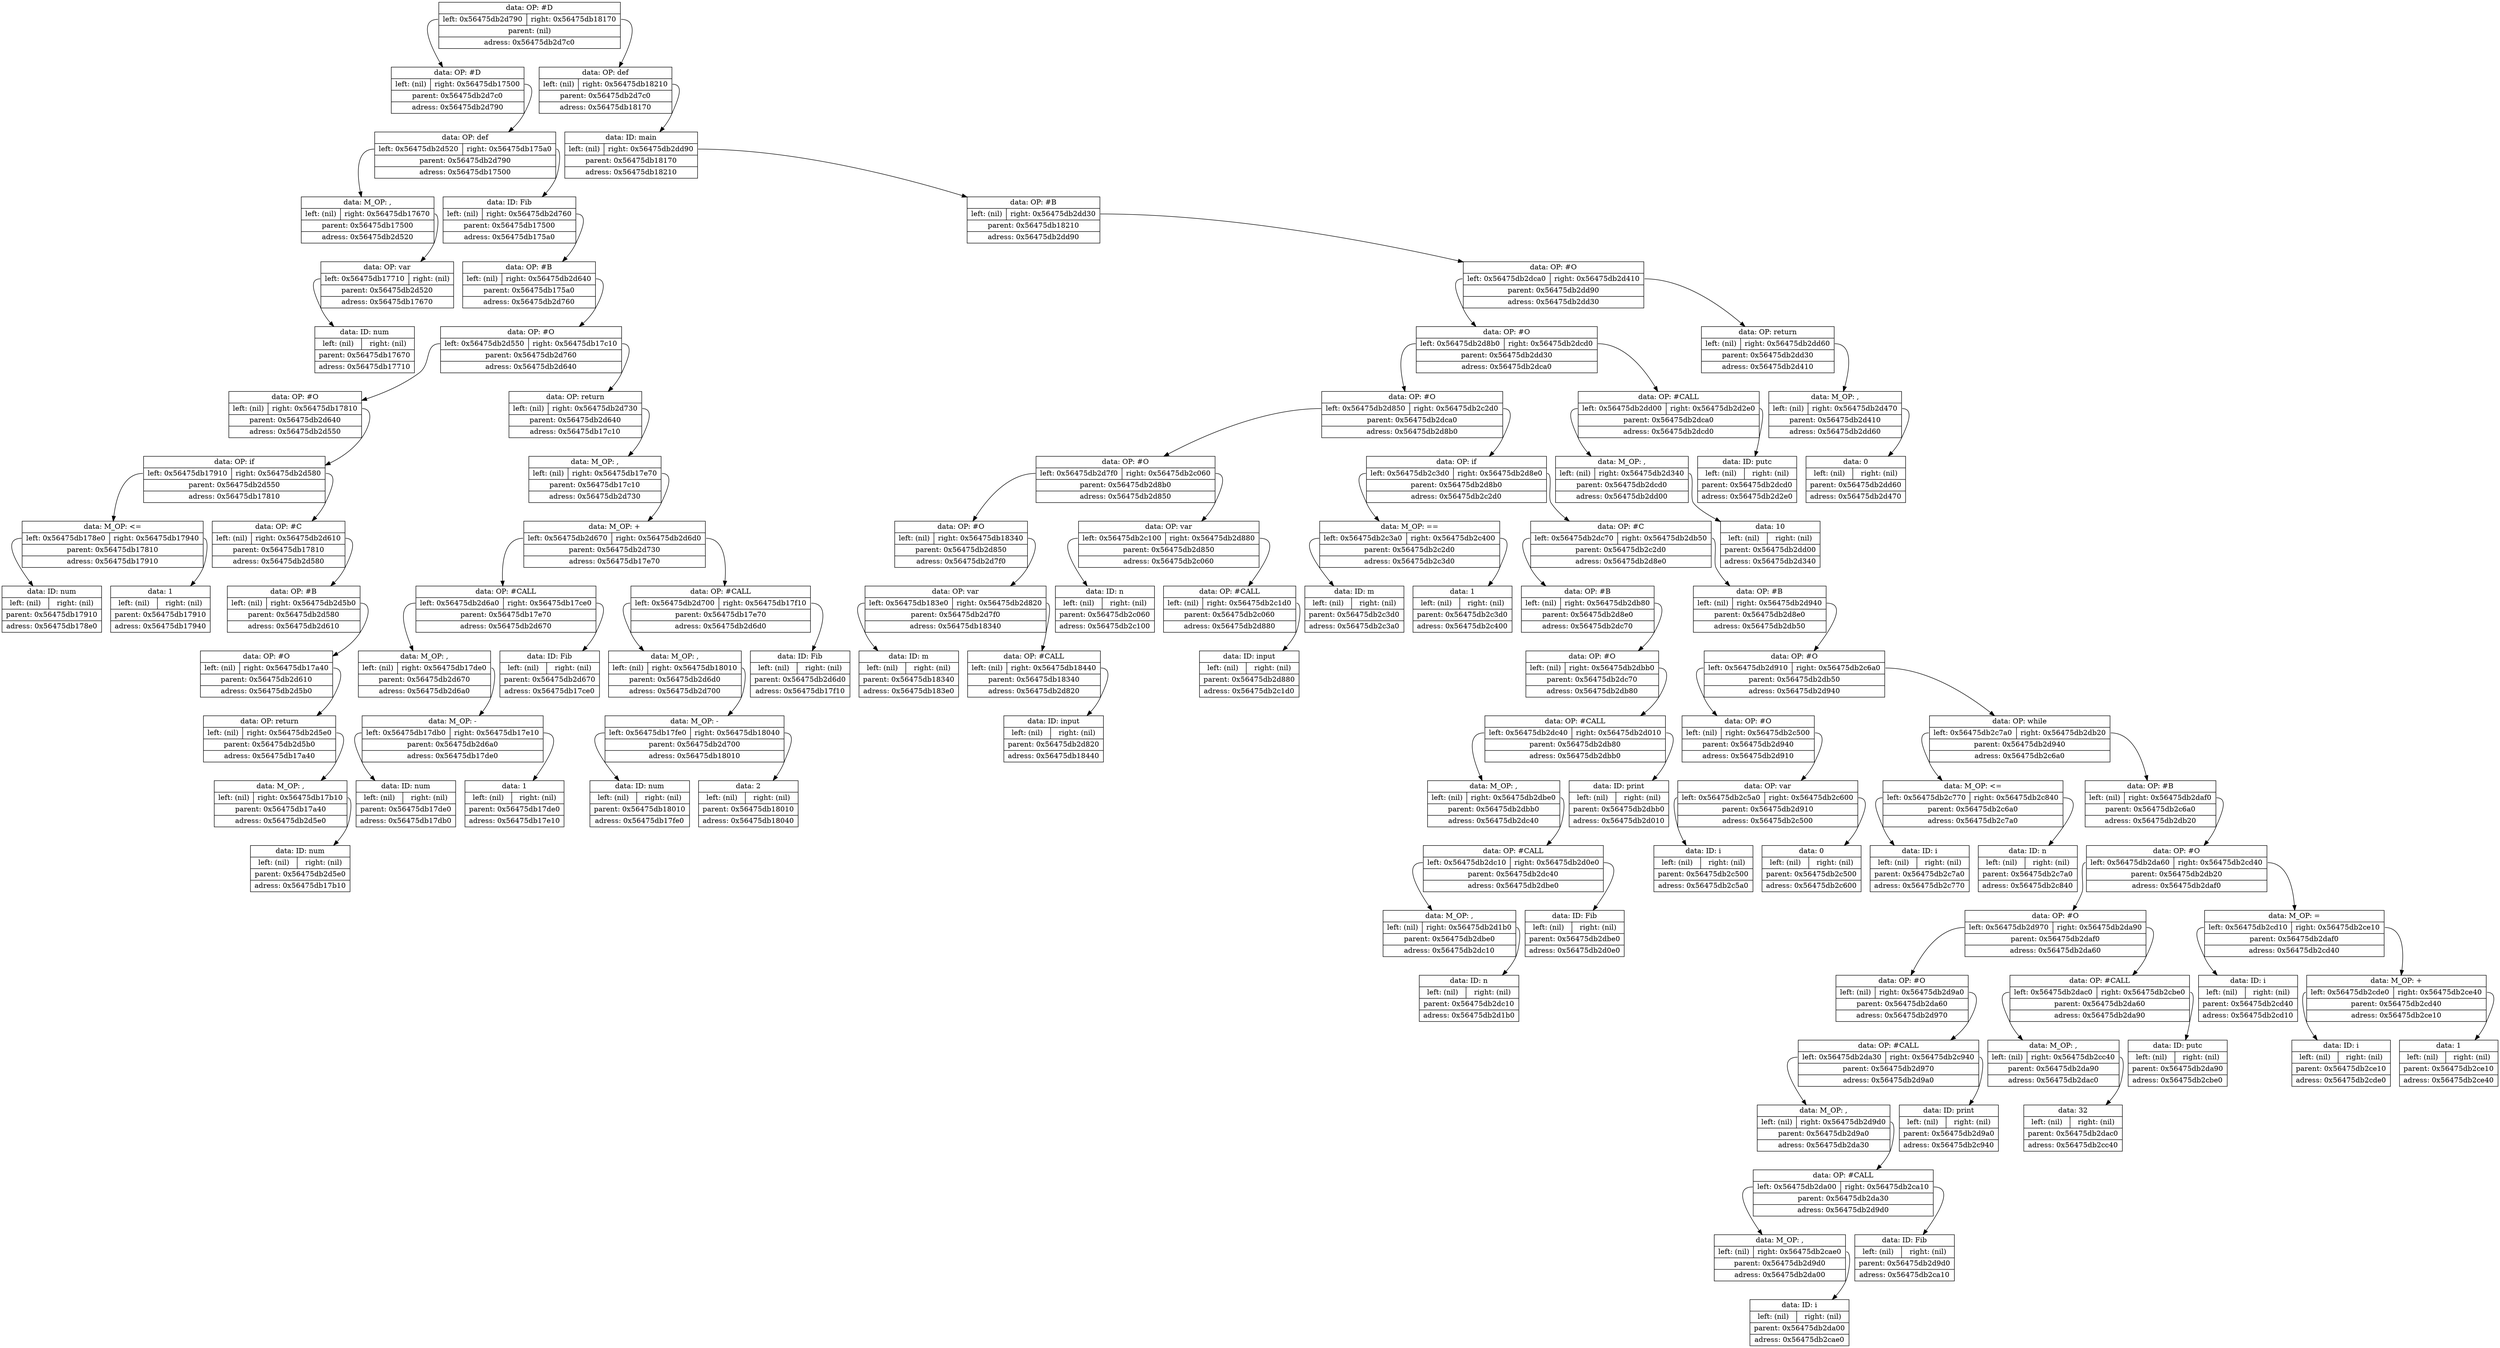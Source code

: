 digraph dump
{
	node0x56475db2d7c0 [shape = "record", label = "{<f1>data: OP: #D|{<f2>left: 0x56475db2d790|<f3>right: 0x56475db18170}|<f4>parent: (nil)|<f5>adress: 0x56475db2d7c0}"];
	node0x56475db2d790 [shape = "record", label = "{<f1>data: OP: #D|{<f2>left: (nil)|<f3>right: 0x56475db17500}|<f4>parent: 0x56475db2d7c0|<f5>adress: 0x56475db2d790}"];
	node0x56475db17500 [shape = "record", label = "{<f1>data: OP: def|{<f2>left: 0x56475db2d520|<f3>right: 0x56475db175a0}|<f4>parent: 0x56475db2d790|<f5>adress: 0x56475db17500}"];
	node0x56475db2d520 [shape = "record", label = "{<f1>data: M_OP: ,|{<f2>left: (nil)|<f3>right: 0x56475db17670}|<f4>parent: 0x56475db17500|<f5>adress: 0x56475db2d520}"];
	node0x56475db17670 [shape = "record", label = "{<f1>data: OP: var|{<f2>left: 0x56475db17710|<f3>right: (nil)}|<f4>parent: 0x56475db2d520|<f5>adress: 0x56475db17670}"];
	node0x56475db17710 [shape = "record", label = "{<f1>data: ID: num|{<f2>left: (nil)|<f3>right: (nil)}|<f4>parent: 0x56475db17670|<f5>adress: 0x56475db17710}"];
	node0x56475db17670:f2 -> node0x56475db17710
	node0x56475db2d520:f3 -> node0x56475db17670
	node0x56475db17500:f2 -> node0x56475db2d520
	node0x56475db175a0 [shape = "record", label = "{<f1>data: ID: Fib|{<f2>left: (nil)|<f3>right: 0x56475db2d760}|<f4>parent: 0x56475db17500|<f5>adress: 0x56475db175a0}"];
	node0x56475db2d760 [shape = "record", label = "{<f1>data: OP: #B|{<f2>left: (nil)|<f3>right: 0x56475db2d640}|<f4>parent: 0x56475db175a0|<f5>adress: 0x56475db2d760}"];
	node0x56475db2d640 [shape = "record", label = "{<f1>data: OP: #O|{<f2>left: 0x56475db2d550|<f3>right: 0x56475db17c10}|<f4>parent: 0x56475db2d760|<f5>adress: 0x56475db2d640}"];
	node0x56475db2d550 [shape = "record", label = "{<f1>data: OP: #O|{<f2>left: (nil)|<f3>right: 0x56475db17810}|<f4>parent: 0x56475db2d640|<f5>adress: 0x56475db2d550}"];
	node0x56475db17810 [shape = "record", label = "{<f1>data: OP: if|{<f2>left: 0x56475db17910|<f3>right: 0x56475db2d580}|<f4>parent: 0x56475db2d550|<f5>adress: 0x56475db17810}"];
	node0x56475db17910 [shape = "record", label = "{<f1>data: M_OP: \<=|{<f2>left: 0x56475db178e0|<f3>right: 0x56475db17940}|<f4>parent: 0x56475db17810|<f5>adress: 0x56475db17910}"];
	node0x56475db178e0 [shape = "record", label = "{<f1>data: ID: num|{<f2>left: (nil)|<f3>right: (nil)}|<f4>parent: 0x56475db17910|<f5>adress: 0x56475db178e0}"];
	node0x56475db17910:f2 -> node0x56475db178e0
	node0x56475db17940 [shape = "record", label = "{<f1>data: 1|{<f2>left: (nil)|<f3>right: (nil)}|<f4>parent: 0x56475db17910|<f5>adress: 0x56475db17940}"];
	node0x56475db17910:f3 -> node0x56475db17940
	node0x56475db17810:f2 -> node0x56475db17910
	node0x56475db2d580 [shape = "record", label = "{<f1>data: OP: #C|{<f2>left: (nil)|<f3>right: 0x56475db2d610}|<f4>parent: 0x56475db17810|<f5>adress: 0x56475db2d580}"];
	node0x56475db2d610 [shape = "record", label = "{<f1>data: OP: #B|{<f2>left: (nil)|<f3>right: 0x56475db2d5b0}|<f4>parent: 0x56475db2d580|<f5>adress: 0x56475db2d610}"];
	node0x56475db2d5b0 [shape = "record", label = "{<f1>data: OP: #O|{<f2>left: (nil)|<f3>right: 0x56475db17a40}|<f4>parent: 0x56475db2d610|<f5>adress: 0x56475db2d5b0}"];
	node0x56475db17a40 [shape = "record", label = "{<f1>data: OP: return|{<f2>left: (nil)|<f3>right: 0x56475db2d5e0}|<f4>parent: 0x56475db2d5b0|<f5>adress: 0x56475db17a40}"];
	node0x56475db2d5e0 [shape = "record", label = "{<f1>data: M_OP: ,|{<f2>left: (nil)|<f3>right: 0x56475db17b10}|<f4>parent: 0x56475db17a40|<f5>adress: 0x56475db2d5e0}"];
	node0x56475db17b10 [shape = "record", label = "{<f1>data: ID: num|{<f2>left: (nil)|<f3>right: (nil)}|<f4>parent: 0x56475db2d5e0|<f5>adress: 0x56475db17b10}"];
	node0x56475db2d5e0:f3 -> node0x56475db17b10
	node0x56475db17a40:f3 -> node0x56475db2d5e0
	node0x56475db2d5b0:f3 -> node0x56475db17a40
	node0x56475db2d610:f3 -> node0x56475db2d5b0
	node0x56475db2d580:f3 -> node0x56475db2d610
	node0x56475db17810:f3 -> node0x56475db2d580
	node0x56475db2d550:f3 -> node0x56475db17810
	node0x56475db2d640:f2 -> node0x56475db2d550
	node0x56475db17c10 [shape = "record", label = "{<f1>data: OP: return|{<f2>left: (nil)|<f3>right: 0x56475db2d730}|<f4>parent: 0x56475db2d640|<f5>adress: 0x56475db17c10}"];
	node0x56475db2d730 [shape = "record", label = "{<f1>data: M_OP: ,|{<f2>left: (nil)|<f3>right: 0x56475db17e70}|<f4>parent: 0x56475db17c10|<f5>adress: 0x56475db2d730}"];
	node0x56475db17e70 [shape = "record", label = "{<f1>data: M_OP: +|{<f2>left: 0x56475db2d670|<f3>right: 0x56475db2d6d0}|<f4>parent: 0x56475db2d730|<f5>adress: 0x56475db17e70}"];
	node0x56475db2d670 [shape = "record", label = "{<f1>data: OP: #CALL|{<f2>left: 0x56475db2d6a0|<f3>right: 0x56475db17ce0}|<f4>parent: 0x56475db17e70|<f5>adress: 0x56475db2d670}"];
	node0x56475db2d6a0 [shape = "record", label = "{<f1>data: M_OP: ,|{<f2>left: (nil)|<f3>right: 0x56475db17de0}|<f4>parent: 0x56475db2d670|<f5>adress: 0x56475db2d6a0}"];
	node0x56475db17de0 [shape = "record", label = "{<f1>data: M_OP: -|{<f2>left: 0x56475db17db0|<f3>right: 0x56475db17e10}|<f4>parent: 0x56475db2d6a0|<f5>adress: 0x56475db17de0}"];
	node0x56475db17db0 [shape = "record", label = "{<f1>data: ID: num|{<f2>left: (nil)|<f3>right: (nil)}|<f4>parent: 0x56475db17de0|<f5>adress: 0x56475db17db0}"];
	node0x56475db17de0:f2 -> node0x56475db17db0
	node0x56475db17e10 [shape = "record", label = "{<f1>data: 1|{<f2>left: (nil)|<f3>right: (nil)}|<f4>parent: 0x56475db17de0|<f5>adress: 0x56475db17e10}"];
	node0x56475db17de0:f3 -> node0x56475db17e10
	node0x56475db2d6a0:f3 -> node0x56475db17de0
	node0x56475db2d670:f2 -> node0x56475db2d6a0
	node0x56475db17ce0 [shape = "record", label = "{<f1>data: ID: Fib|{<f2>left: (nil)|<f3>right: (nil)}|<f4>parent: 0x56475db2d670|<f5>adress: 0x56475db17ce0}"];
	node0x56475db2d670:f3 -> node0x56475db17ce0
	node0x56475db17e70:f2 -> node0x56475db2d670
	node0x56475db2d6d0 [shape = "record", label = "{<f1>data: OP: #CALL|{<f2>left: 0x56475db2d700|<f3>right: 0x56475db17f10}|<f4>parent: 0x56475db17e70|<f5>adress: 0x56475db2d6d0}"];
	node0x56475db2d700 [shape = "record", label = "{<f1>data: M_OP: ,|{<f2>left: (nil)|<f3>right: 0x56475db18010}|<f4>parent: 0x56475db2d6d0|<f5>adress: 0x56475db2d700}"];
	node0x56475db18010 [shape = "record", label = "{<f1>data: M_OP: -|{<f2>left: 0x56475db17fe0|<f3>right: 0x56475db18040}|<f4>parent: 0x56475db2d700|<f5>adress: 0x56475db18010}"];
	node0x56475db17fe0 [shape = "record", label = "{<f1>data: ID: num|{<f2>left: (nil)|<f3>right: (nil)}|<f4>parent: 0x56475db18010|<f5>adress: 0x56475db17fe0}"];
	node0x56475db18010:f2 -> node0x56475db17fe0
	node0x56475db18040 [shape = "record", label = "{<f1>data: 2|{<f2>left: (nil)|<f3>right: (nil)}|<f4>parent: 0x56475db18010|<f5>adress: 0x56475db18040}"];
	node0x56475db18010:f3 -> node0x56475db18040
	node0x56475db2d700:f3 -> node0x56475db18010
	node0x56475db2d6d0:f2 -> node0x56475db2d700
	node0x56475db17f10 [shape = "record", label = "{<f1>data: ID: Fib|{<f2>left: (nil)|<f3>right: (nil)}|<f4>parent: 0x56475db2d6d0|<f5>adress: 0x56475db17f10}"];
	node0x56475db2d6d0:f3 -> node0x56475db17f10
	node0x56475db17e70:f3 -> node0x56475db2d6d0
	node0x56475db2d730:f3 -> node0x56475db17e70
	node0x56475db17c10:f3 -> node0x56475db2d730
	node0x56475db2d640:f3 -> node0x56475db17c10
	node0x56475db2d760:f3 -> node0x56475db2d640
	node0x56475db175a0:f3 -> node0x56475db2d760
	node0x56475db17500:f3 -> node0x56475db175a0
	node0x56475db2d790:f3 -> node0x56475db17500
	node0x56475db2d7c0:f2 -> node0x56475db2d790
	node0x56475db18170 [shape = "record", label = "{<f1>data: OP: def|{<f2>left: (nil)|<f3>right: 0x56475db18210}|<f4>parent: 0x56475db2d7c0|<f5>adress: 0x56475db18170}"];
	node0x56475db18210 [shape = "record", label = "{<f1>data: ID: main|{<f2>left: (nil)|<f3>right: 0x56475db2dd90}|<f4>parent: 0x56475db18170|<f5>adress: 0x56475db18210}"];
	node0x56475db2dd90 [shape = "record", label = "{<f1>data: OP: #B|{<f2>left: (nil)|<f3>right: 0x56475db2dd30}|<f4>parent: 0x56475db18210|<f5>adress: 0x56475db2dd90}"];
	node0x56475db2dd30 [shape = "record", label = "{<f1>data: OP: #O|{<f2>left: 0x56475db2dca0|<f3>right: 0x56475db2d410}|<f4>parent: 0x56475db2dd90|<f5>adress: 0x56475db2dd30}"];
	node0x56475db2dca0 [shape = "record", label = "{<f1>data: OP: #O|{<f2>left: 0x56475db2d8b0|<f3>right: 0x56475db2dcd0}|<f4>parent: 0x56475db2dd30|<f5>adress: 0x56475db2dca0}"];
	node0x56475db2d8b0 [shape = "record", label = "{<f1>data: OP: #O|{<f2>left: 0x56475db2d850|<f3>right: 0x56475db2c2d0}|<f4>parent: 0x56475db2dca0|<f5>adress: 0x56475db2d8b0}"];
	node0x56475db2d850 [shape = "record", label = "{<f1>data: OP: #O|{<f2>left: 0x56475db2d7f0|<f3>right: 0x56475db2c060}|<f4>parent: 0x56475db2d8b0|<f5>adress: 0x56475db2d850}"];
	node0x56475db2d7f0 [shape = "record", label = "{<f1>data: OP: #O|{<f2>left: (nil)|<f3>right: 0x56475db18340}|<f4>parent: 0x56475db2d850|<f5>adress: 0x56475db2d7f0}"];
	node0x56475db18340 [shape = "record", label = "{<f1>data: OP: var|{<f2>left: 0x56475db183e0|<f3>right: 0x56475db2d820}|<f4>parent: 0x56475db2d7f0|<f5>adress: 0x56475db18340}"];
	node0x56475db183e0 [shape = "record", label = "{<f1>data: ID: m|{<f2>left: (nil)|<f3>right: (nil)}|<f4>parent: 0x56475db18340|<f5>adress: 0x56475db183e0}"];
	node0x56475db18340:f2 -> node0x56475db183e0
	node0x56475db2d820 [shape = "record", label = "{<f1>data: OP: #CALL|{<f2>left: (nil)|<f3>right: 0x56475db18440}|<f4>parent: 0x56475db18340|<f5>adress: 0x56475db2d820}"];
	node0x56475db18440 [shape = "record", label = "{<f1>data: ID: input|{<f2>left: (nil)|<f3>right: (nil)}|<f4>parent: 0x56475db2d820|<f5>adress: 0x56475db18440}"];
	node0x56475db2d820:f3 -> node0x56475db18440
	node0x56475db18340:f3 -> node0x56475db2d820
	node0x56475db2d7f0:f3 -> node0x56475db18340
	node0x56475db2d850:f2 -> node0x56475db2d7f0
	node0x56475db2c060 [shape = "record", label = "{<f1>data: OP: var|{<f2>left: 0x56475db2c100|<f3>right: 0x56475db2d880}|<f4>parent: 0x56475db2d850|<f5>adress: 0x56475db2c060}"];
	node0x56475db2c100 [shape = "record", label = "{<f1>data: ID: n|{<f2>left: (nil)|<f3>right: (nil)}|<f4>parent: 0x56475db2c060|<f5>adress: 0x56475db2c100}"];
	node0x56475db2c060:f2 -> node0x56475db2c100
	node0x56475db2d880 [shape = "record", label = "{<f1>data: OP: #CALL|{<f2>left: (nil)|<f3>right: 0x56475db2c1d0}|<f4>parent: 0x56475db2c060|<f5>adress: 0x56475db2d880}"];
	node0x56475db2c1d0 [shape = "record", label = "{<f1>data: ID: input|{<f2>left: (nil)|<f3>right: (nil)}|<f4>parent: 0x56475db2d880|<f5>adress: 0x56475db2c1d0}"];
	node0x56475db2d880:f3 -> node0x56475db2c1d0
	node0x56475db2c060:f3 -> node0x56475db2d880
	node0x56475db2d850:f3 -> node0x56475db2c060
	node0x56475db2d8b0:f2 -> node0x56475db2d850
	node0x56475db2c2d0 [shape = "record", label = "{<f1>data: OP: if|{<f2>left: 0x56475db2c3d0|<f3>right: 0x56475db2d8e0}|<f4>parent: 0x56475db2d8b0|<f5>adress: 0x56475db2c2d0}"];
	node0x56475db2c3d0 [shape = "record", label = "{<f1>data: M_OP: ==|{<f2>left: 0x56475db2c3a0|<f3>right: 0x56475db2c400}|<f4>parent: 0x56475db2c2d0|<f5>adress: 0x56475db2c3d0}"];
	node0x56475db2c3a0 [shape = "record", label = "{<f1>data: ID: m|{<f2>left: (nil)|<f3>right: (nil)}|<f4>parent: 0x56475db2c3d0|<f5>adress: 0x56475db2c3a0}"];
	node0x56475db2c3d0:f2 -> node0x56475db2c3a0
	node0x56475db2c400 [shape = "record", label = "{<f1>data: 1|{<f2>left: (nil)|<f3>right: (nil)}|<f4>parent: 0x56475db2c3d0|<f5>adress: 0x56475db2c400}"];
	node0x56475db2c3d0:f3 -> node0x56475db2c400
	node0x56475db2c2d0:f2 -> node0x56475db2c3d0
	node0x56475db2d8e0 [shape = "record", label = "{<f1>data: OP: #C|{<f2>left: 0x56475db2dc70|<f3>right: 0x56475db2db50}|<f4>parent: 0x56475db2c2d0|<f5>adress: 0x56475db2d8e0}"];
	node0x56475db2dc70 [shape = "record", label = "{<f1>data: OP: #B|{<f2>left: (nil)|<f3>right: 0x56475db2db80}|<f4>parent: 0x56475db2d8e0|<f5>adress: 0x56475db2dc70}"];
	node0x56475db2db80 [shape = "record", label = "{<f1>data: OP: #O|{<f2>left: (nil)|<f3>right: 0x56475db2dbb0}|<f4>parent: 0x56475db2dc70|<f5>adress: 0x56475db2db80}"];
	node0x56475db2dbb0 [shape = "record", label = "{<f1>data: OP: #CALL|{<f2>left: 0x56475db2dc40|<f3>right: 0x56475db2d010}|<f4>parent: 0x56475db2db80|<f5>adress: 0x56475db2dbb0}"];
	node0x56475db2dc40 [shape = "record", label = "{<f1>data: M_OP: ,|{<f2>left: (nil)|<f3>right: 0x56475db2dbe0}|<f4>parent: 0x56475db2dbb0|<f5>adress: 0x56475db2dc40}"];
	node0x56475db2dbe0 [shape = "record", label = "{<f1>data: OP: #CALL|{<f2>left: 0x56475db2dc10|<f3>right: 0x56475db2d0e0}|<f4>parent: 0x56475db2dc40|<f5>adress: 0x56475db2dbe0}"];
	node0x56475db2dc10 [shape = "record", label = "{<f1>data: M_OP: ,|{<f2>left: (nil)|<f3>right: 0x56475db2d1b0}|<f4>parent: 0x56475db2dbe0|<f5>adress: 0x56475db2dc10}"];
	node0x56475db2d1b0 [shape = "record", label = "{<f1>data: ID: n|{<f2>left: (nil)|<f3>right: (nil)}|<f4>parent: 0x56475db2dc10|<f5>adress: 0x56475db2d1b0}"];
	node0x56475db2dc10:f3 -> node0x56475db2d1b0
	node0x56475db2dbe0:f2 -> node0x56475db2dc10
	node0x56475db2d0e0 [shape = "record", label = "{<f1>data: ID: Fib|{<f2>left: (nil)|<f3>right: (nil)}|<f4>parent: 0x56475db2dbe0|<f5>adress: 0x56475db2d0e0}"];
	node0x56475db2dbe0:f3 -> node0x56475db2d0e0
	node0x56475db2dc40:f3 -> node0x56475db2dbe0
	node0x56475db2dbb0:f2 -> node0x56475db2dc40
	node0x56475db2d010 [shape = "record", label = "{<f1>data: ID: print|{<f2>left: (nil)|<f3>right: (nil)}|<f4>parent: 0x56475db2dbb0|<f5>adress: 0x56475db2d010}"];
	node0x56475db2dbb0:f3 -> node0x56475db2d010
	node0x56475db2db80:f3 -> node0x56475db2dbb0
	node0x56475db2dc70:f3 -> node0x56475db2db80
	node0x56475db2d8e0:f2 -> node0x56475db2dc70
	node0x56475db2db50 [shape = "record", label = "{<f1>data: OP: #B|{<f2>left: (nil)|<f3>right: 0x56475db2d940}|<f4>parent: 0x56475db2d8e0|<f5>adress: 0x56475db2db50}"];
	node0x56475db2d940 [shape = "record", label = "{<f1>data: OP: #O|{<f2>left: 0x56475db2d910|<f3>right: 0x56475db2c6a0}|<f4>parent: 0x56475db2db50|<f5>adress: 0x56475db2d940}"];
	node0x56475db2d910 [shape = "record", label = "{<f1>data: OP: #O|{<f2>left: (nil)|<f3>right: 0x56475db2c500}|<f4>parent: 0x56475db2d940|<f5>adress: 0x56475db2d910}"];
	node0x56475db2c500 [shape = "record", label = "{<f1>data: OP: var|{<f2>left: 0x56475db2c5a0|<f3>right: 0x56475db2c600}|<f4>parent: 0x56475db2d910|<f5>adress: 0x56475db2c500}"];
	node0x56475db2c5a0 [shape = "record", label = "{<f1>data: ID: i|{<f2>left: (nil)|<f3>right: (nil)}|<f4>parent: 0x56475db2c500|<f5>adress: 0x56475db2c5a0}"];
	node0x56475db2c500:f2 -> node0x56475db2c5a0
	node0x56475db2c600 [shape = "record", label = "{<f1>data: 0|{<f2>left: (nil)|<f3>right: (nil)}|<f4>parent: 0x56475db2c500|<f5>adress: 0x56475db2c600}"];
	node0x56475db2c500:f3 -> node0x56475db2c600
	node0x56475db2d910:f3 -> node0x56475db2c500
	node0x56475db2d940:f2 -> node0x56475db2d910
	node0x56475db2c6a0 [shape = "record", label = "{<f1>data: OP: while|{<f2>left: 0x56475db2c7a0|<f3>right: 0x56475db2db20}|<f4>parent: 0x56475db2d940|<f5>adress: 0x56475db2c6a0}"];
	node0x56475db2c7a0 [shape = "record", label = "{<f1>data: M_OP: \<=|{<f2>left: 0x56475db2c770|<f3>right: 0x56475db2c840}|<f4>parent: 0x56475db2c6a0|<f5>adress: 0x56475db2c7a0}"];
	node0x56475db2c770 [shape = "record", label = "{<f1>data: ID: i|{<f2>left: (nil)|<f3>right: (nil)}|<f4>parent: 0x56475db2c7a0|<f5>adress: 0x56475db2c770}"];
	node0x56475db2c7a0:f2 -> node0x56475db2c770
	node0x56475db2c840 [shape = "record", label = "{<f1>data: ID: n|{<f2>left: (nil)|<f3>right: (nil)}|<f4>parent: 0x56475db2c7a0|<f5>adress: 0x56475db2c840}"];
	node0x56475db2c7a0:f3 -> node0x56475db2c840
	node0x56475db2c6a0:f2 -> node0x56475db2c7a0
	node0x56475db2db20 [shape = "record", label = "{<f1>data: OP: #B|{<f2>left: (nil)|<f3>right: 0x56475db2daf0}|<f4>parent: 0x56475db2c6a0|<f5>adress: 0x56475db2db20}"];
	node0x56475db2daf0 [shape = "record", label = "{<f1>data: OP: #O|{<f2>left: 0x56475db2da60|<f3>right: 0x56475db2cd40}|<f4>parent: 0x56475db2db20|<f5>adress: 0x56475db2daf0}"];
	node0x56475db2da60 [shape = "record", label = "{<f1>data: OP: #O|{<f2>left: 0x56475db2d970|<f3>right: 0x56475db2da90}|<f4>parent: 0x56475db2daf0|<f5>adress: 0x56475db2da60}"];
	node0x56475db2d970 [shape = "record", label = "{<f1>data: OP: #O|{<f2>left: (nil)|<f3>right: 0x56475db2d9a0}|<f4>parent: 0x56475db2da60|<f5>adress: 0x56475db2d970}"];
	node0x56475db2d9a0 [shape = "record", label = "{<f1>data: OP: #CALL|{<f2>left: 0x56475db2da30|<f3>right: 0x56475db2c940}|<f4>parent: 0x56475db2d970|<f5>adress: 0x56475db2d9a0}"];
	node0x56475db2da30 [shape = "record", label = "{<f1>data: M_OP: ,|{<f2>left: (nil)|<f3>right: 0x56475db2d9d0}|<f4>parent: 0x56475db2d9a0|<f5>adress: 0x56475db2da30}"];
	node0x56475db2d9d0 [shape = "record", label = "{<f1>data: OP: #CALL|{<f2>left: 0x56475db2da00|<f3>right: 0x56475db2ca10}|<f4>parent: 0x56475db2da30|<f5>adress: 0x56475db2d9d0}"];
	node0x56475db2da00 [shape = "record", label = "{<f1>data: M_OP: ,|{<f2>left: (nil)|<f3>right: 0x56475db2cae0}|<f4>parent: 0x56475db2d9d0|<f5>adress: 0x56475db2da00}"];
	node0x56475db2cae0 [shape = "record", label = "{<f1>data: ID: i|{<f2>left: (nil)|<f3>right: (nil)}|<f4>parent: 0x56475db2da00|<f5>adress: 0x56475db2cae0}"];
	node0x56475db2da00:f3 -> node0x56475db2cae0
	node0x56475db2d9d0:f2 -> node0x56475db2da00
	node0x56475db2ca10 [shape = "record", label = "{<f1>data: ID: Fib|{<f2>left: (nil)|<f3>right: (nil)}|<f4>parent: 0x56475db2d9d0|<f5>adress: 0x56475db2ca10}"];
	node0x56475db2d9d0:f3 -> node0x56475db2ca10
	node0x56475db2da30:f3 -> node0x56475db2d9d0
	node0x56475db2d9a0:f2 -> node0x56475db2da30
	node0x56475db2c940 [shape = "record", label = "{<f1>data: ID: print|{<f2>left: (nil)|<f3>right: (nil)}|<f4>parent: 0x56475db2d9a0|<f5>adress: 0x56475db2c940}"];
	node0x56475db2d9a0:f3 -> node0x56475db2c940
	node0x56475db2d970:f3 -> node0x56475db2d9a0
	node0x56475db2da60:f2 -> node0x56475db2d970
	node0x56475db2da90 [shape = "record", label = "{<f1>data: OP: #CALL|{<f2>left: 0x56475db2dac0|<f3>right: 0x56475db2cbe0}|<f4>parent: 0x56475db2da60|<f5>adress: 0x56475db2da90}"];
	node0x56475db2dac0 [shape = "record", label = "{<f1>data: M_OP: ,|{<f2>left: (nil)|<f3>right: 0x56475db2cc40}|<f4>parent: 0x56475db2da90|<f5>adress: 0x56475db2dac0}"];
	node0x56475db2cc40 [shape = "record", label = "{<f1>data: 32|{<f2>left: (nil)|<f3>right: (nil)}|<f4>parent: 0x56475db2dac0|<f5>adress: 0x56475db2cc40}"];
	node0x56475db2dac0:f3 -> node0x56475db2cc40
	node0x56475db2da90:f2 -> node0x56475db2dac0
	node0x56475db2cbe0 [shape = "record", label = "{<f1>data: ID: putc|{<f2>left: (nil)|<f3>right: (nil)}|<f4>parent: 0x56475db2da90|<f5>adress: 0x56475db2cbe0}"];
	node0x56475db2da90:f3 -> node0x56475db2cbe0
	node0x56475db2da60:f3 -> node0x56475db2da90
	node0x56475db2daf0:f2 -> node0x56475db2da60
	node0x56475db2cd40 [shape = "record", label = "{<f1>data: M_OP: =|{<f2>left: 0x56475db2cd10|<f3>right: 0x56475db2ce10}|<f4>parent: 0x56475db2daf0|<f5>adress: 0x56475db2cd40}"];
	node0x56475db2cd10 [shape = "record", label = "{<f1>data: ID: i|{<f2>left: (nil)|<f3>right: (nil)}|<f4>parent: 0x56475db2cd40|<f5>adress: 0x56475db2cd10}"];
	node0x56475db2cd40:f2 -> node0x56475db2cd10
	node0x56475db2ce10 [shape = "record", label = "{<f1>data: M_OP: +|{<f2>left: 0x56475db2cde0|<f3>right: 0x56475db2ce40}|<f4>parent: 0x56475db2cd40|<f5>adress: 0x56475db2ce10}"];
	node0x56475db2cde0 [shape = "record", label = "{<f1>data: ID: i|{<f2>left: (nil)|<f3>right: (nil)}|<f4>parent: 0x56475db2ce10|<f5>adress: 0x56475db2cde0}"];
	node0x56475db2ce10:f2 -> node0x56475db2cde0
	node0x56475db2ce40 [shape = "record", label = "{<f1>data: 1|{<f2>left: (nil)|<f3>right: (nil)}|<f4>parent: 0x56475db2ce10|<f5>adress: 0x56475db2ce40}"];
	node0x56475db2ce10:f3 -> node0x56475db2ce40
	node0x56475db2cd40:f3 -> node0x56475db2ce10
	node0x56475db2daf0:f3 -> node0x56475db2cd40
	node0x56475db2db20:f3 -> node0x56475db2daf0
	node0x56475db2c6a0:f3 -> node0x56475db2db20
	node0x56475db2d940:f3 -> node0x56475db2c6a0
	node0x56475db2db50:f3 -> node0x56475db2d940
	node0x56475db2d8e0:f3 -> node0x56475db2db50
	node0x56475db2c2d0:f3 -> node0x56475db2d8e0
	node0x56475db2d8b0:f3 -> node0x56475db2c2d0
	node0x56475db2dca0:f2 -> node0x56475db2d8b0
	node0x56475db2dcd0 [shape = "record", label = "{<f1>data: OP: #CALL|{<f2>left: 0x56475db2dd00|<f3>right: 0x56475db2d2e0}|<f4>parent: 0x56475db2dca0|<f5>adress: 0x56475db2dcd0}"];
	node0x56475db2dd00 [shape = "record", label = "{<f1>data: M_OP: ,|{<f2>left: (nil)|<f3>right: 0x56475db2d340}|<f4>parent: 0x56475db2dcd0|<f5>adress: 0x56475db2dd00}"];
	node0x56475db2d340 [shape = "record", label = "{<f1>data: 10|{<f2>left: (nil)|<f3>right: (nil)}|<f4>parent: 0x56475db2dd00|<f5>adress: 0x56475db2d340}"];
	node0x56475db2dd00:f3 -> node0x56475db2d340
	node0x56475db2dcd0:f2 -> node0x56475db2dd00
	node0x56475db2d2e0 [shape = "record", label = "{<f1>data: ID: putc|{<f2>left: (nil)|<f3>right: (nil)}|<f4>parent: 0x56475db2dcd0|<f5>adress: 0x56475db2d2e0}"];
	node0x56475db2dcd0:f3 -> node0x56475db2d2e0
	node0x56475db2dca0:f3 -> node0x56475db2dcd0
	node0x56475db2dd30:f2 -> node0x56475db2dca0
	node0x56475db2d410 [shape = "record", label = "{<f1>data: OP: return|{<f2>left: (nil)|<f3>right: 0x56475db2dd60}|<f4>parent: 0x56475db2dd30|<f5>adress: 0x56475db2d410}"];
	node0x56475db2dd60 [shape = "record", label = "{<f1>data: M_OP: ,|{<f2>left: (nil)|<f3>right: 0x56475db2d470}|<f4>parent: 0x56475db2d410|<f5>adress: 0x56475db2dd60}"];
	node0x56475db2d470 [shape = "record", label = "{<f1>data: 0|{<f2>left: (nil)|<f3>right: (nil)}|<f4>parent: 0x56475db2dd60|<f5>adress: 0x56475db2d470}"];
	node0x56475db2dd60:f3 -> node0x56475db2d470
	node0x56475db2d410:f3 -> node0x56475db2dd60
	node0x56475db2dd30:f3 -> node0x56475db2d410
	node0x56475db2dd90:f3 -> node0x56475db2dd30
	node0x56475db18210:f3 -> node0x56475db2dd90
	node0x56475db18170:f3 -> node0x56475db18210
	node0x56475db2d7c0:f3 -> node0x56475db18170

}
